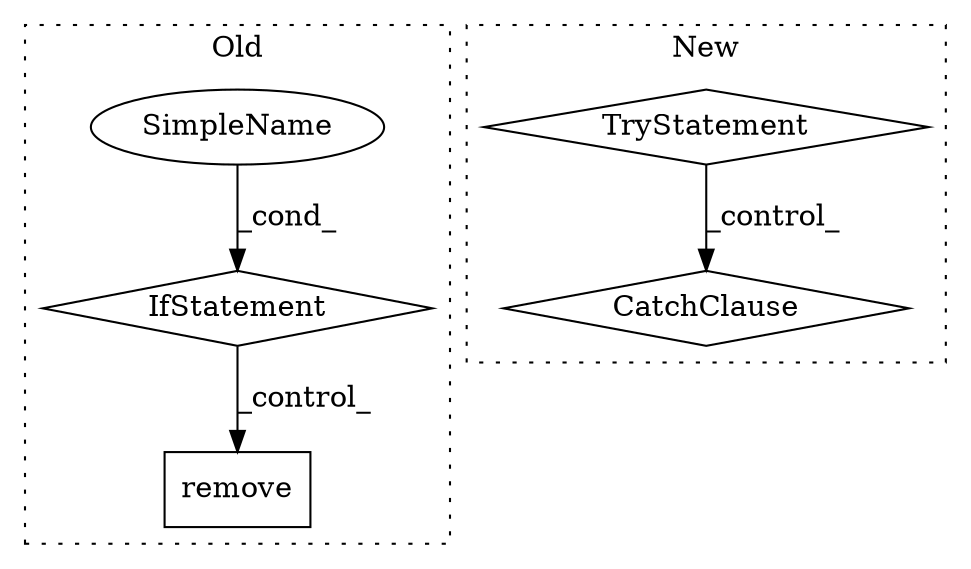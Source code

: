 digraph G {
subgraph cluster0 {
1 [label="remove" a="32" s="12659,12697" l="7,1" shape="box"];
4 [label="IfStatement" a="25" s="12614,12642" l="4,2" shape="diamond"];
5 [label="SimpleName" a="42" s="" l="" shape="ellipse"];
label = "Old";
style="dotted";
}
subgraph cluster1 {
2 [label="TryStatement" a="54" s="13050" l="4" shape="diamond"];
3 [label="CatchClause" a="12" s="13114,13156" l="13,2" shape="diamond"];
label = "New";
style="dotted";
}
2 -> 3 [label="_control_"];
4 -> 1 [label="_control_"];
5 -> 4 [label="_cond_"];
}